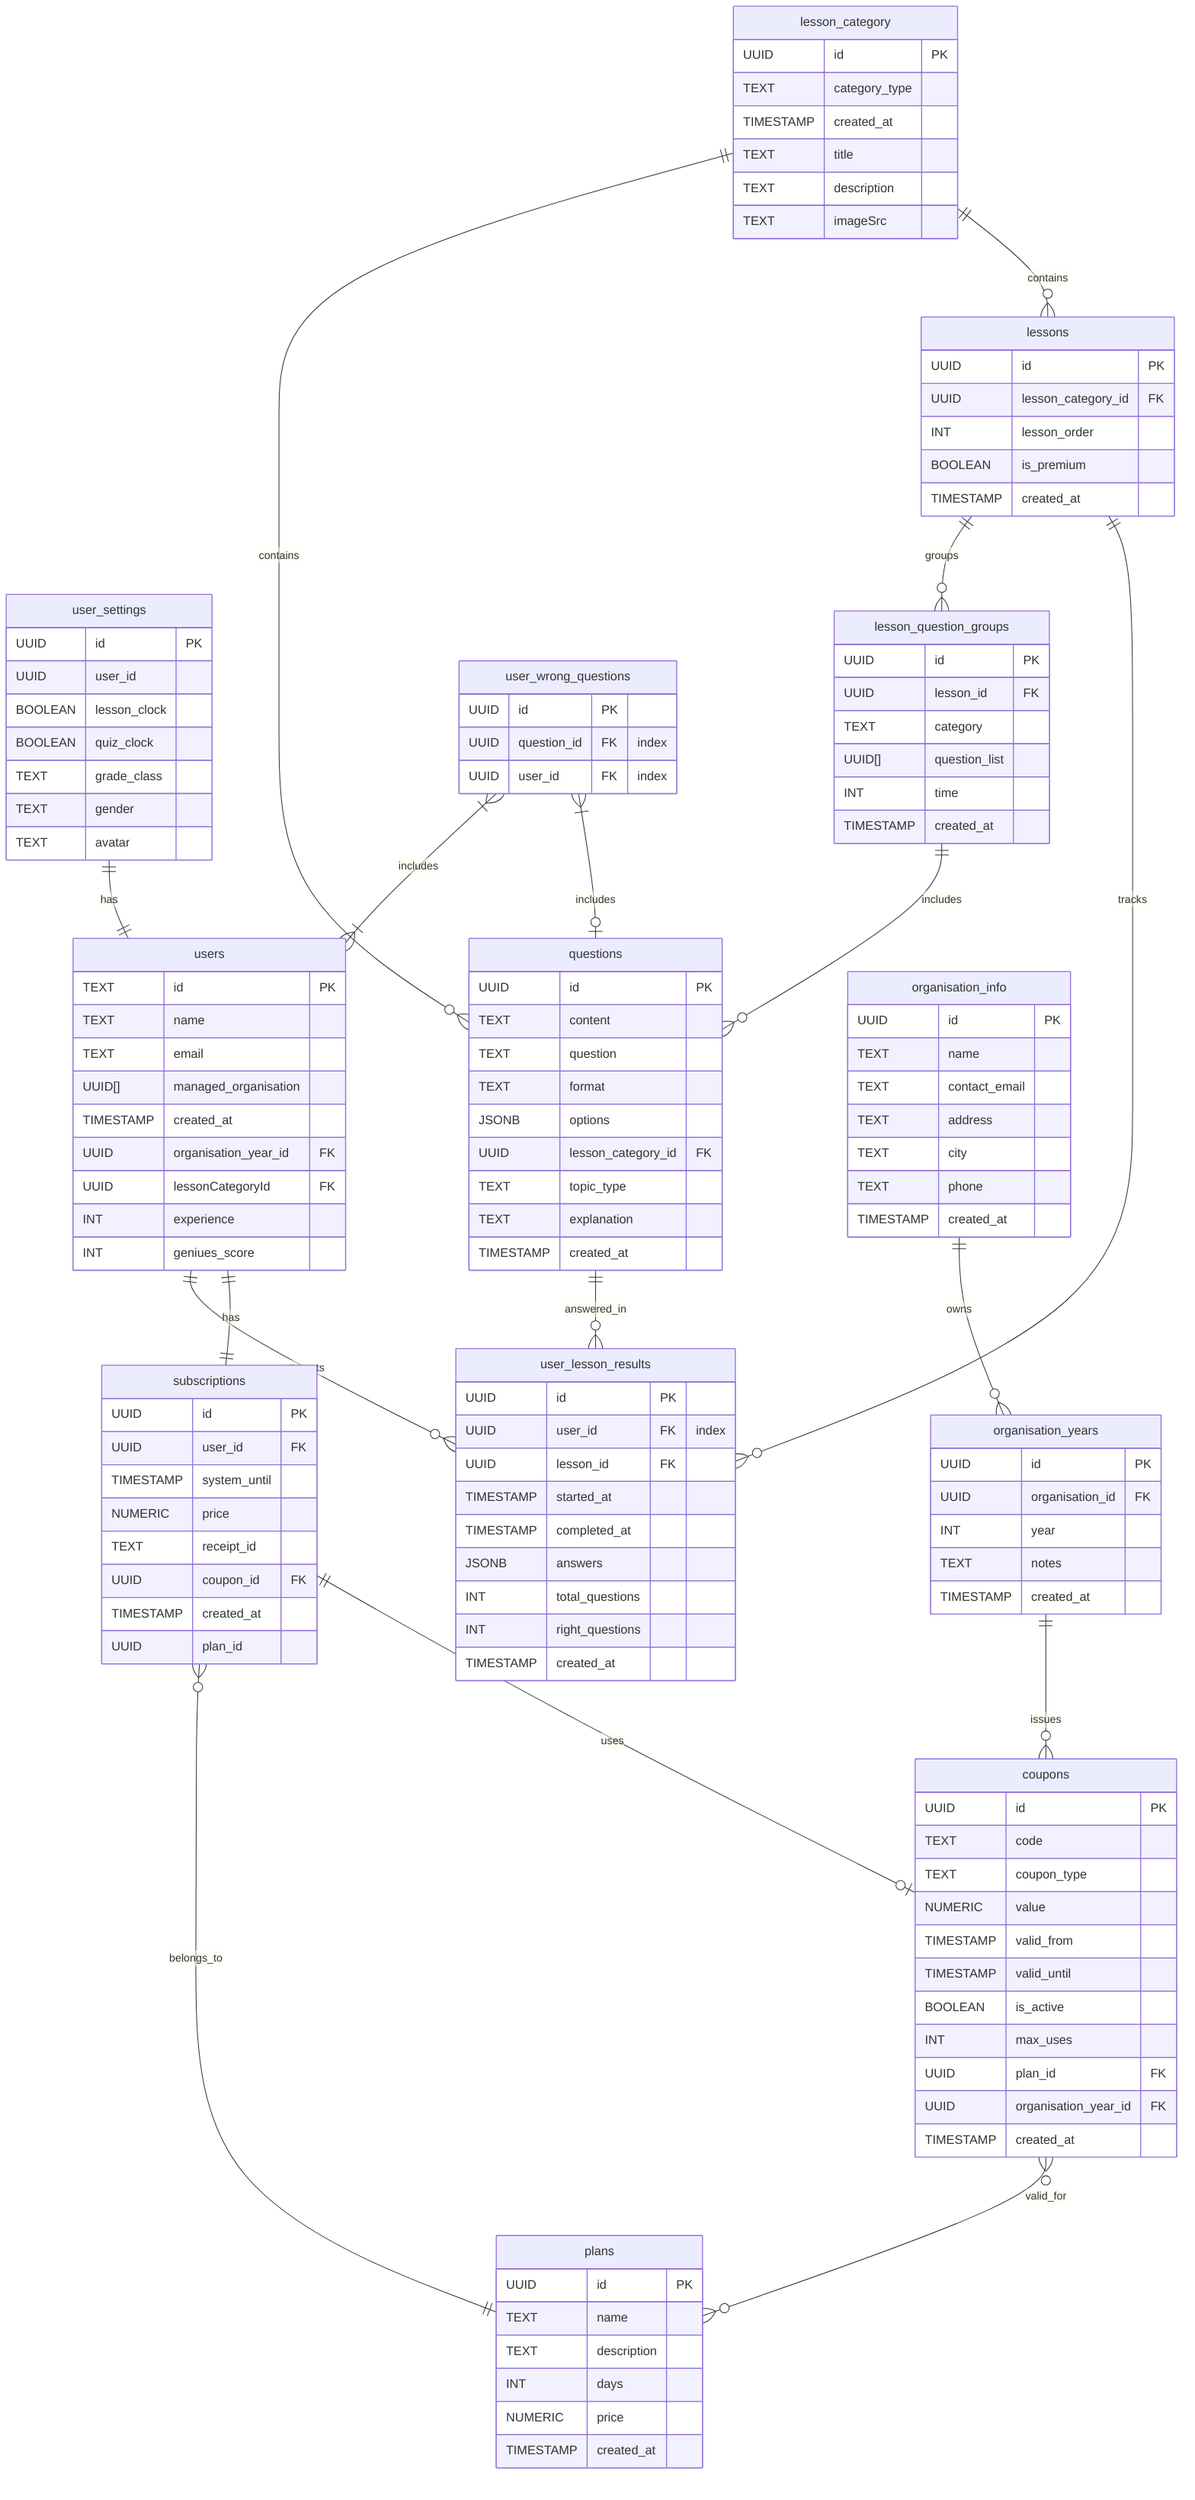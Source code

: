 erDiagram

users ||--|| subscriptions : has
%% users ||--|| user_settings : has
user_settings ||--|| users : has
users ||--o{ user_lesson_results : attempts
subscriptions ||--o| coupons : uses
subscriptions }o--|| plans : belongs_to
coupons }o--o{ plans : valid_for
lesson_category ||--o{ lessons : contains
lesson_category ||--o{ questions : contains
lessons ||--o{ user_lesson_results : tracks
lessons ||--o{ lesson_question_groups : groups
lesson_question_groups ||--o{ questions : includes
questions ||--o{ user_lesson_results : answered_in
organisation_info ||--o{ organisation_years : owns
organisation_years ||--o{ coupons : issues
user_wrong_questions |{--o| questions : includes
user_wrong_questions |{--}| users : includes
users {
  TEXT id PK
  TEXT name
  TEXT email
  UUID[] managed_organisation
  TIMESTAMP created_at
  UUID organisation_year_id FK 
  UUID lessonCategoryId FK
%%   UUID user_settings_id 
  INT experience
  INT geniues_score
}

user_settings {
  UUID id PK
  UUID user_id
  BOOLEAN lesson_clock
  BOOLEAN quiz_clock
  TEXT grade_class
  TEXT gender
  TEXT avatar 
}

subscriptions {
  UUID id PK
  UUID user_id FK
  TIMESTAMP system_until
  NUMERIC price
  TEXT receipt_id
  UUID coupon_id FK
  TIMESTAMP created_at
  UUID plan_id
}

coupons {
  UUID id PK
  TEXT code
  TEXT coupon_type
  NUMERIC value
  TIMESTAMP valid_from
  TIMESTAMP valid_until
  BOOLEAN is_active
  INT max_uses
  UUID plan_id FK
  UUID organisation_year_id FK 
  TIMESTAMP created_at
}

plans {
  UUID id PK
  TEXT name
  TEXT description
  INT days
  NUMERIC price
  TIMESTAMP created_at
}

lesson_category  {
  UUID id PK
  TEXT category_type
  TIMESTAMP created_at
  TEXT title
  TEXT description
  TEXT imageSrc
}

lessons {
  UUID id PK
  UUID lesson_category_id FK
  INT lesson_order
  BOOLEAN is_premium
  TIMESTAMP created_at
}

lesson_question_groups {
  UUID id PK
  UUID lesson_id FK
  TEXT category
  UUID[] question_list
  INT time
  TIMESTAMP created_at
}

questions {
  UUID id PK
  TEXT content
  TEXT question
  TEXT format
  JSONB options
  UUID lesson_category_id FK
  TEXT topic_type
  TEXT explanation
  TIMESTAMP created_at
}

user_lesson_results {
  UUID id PK
  UUID user_id FK "index"
  UUID lesson_id FK
  TIMESTAMP started_at
  TIMESTAMP completed_at
  JSONB answers
  INT total_questions
  INT right_questions
  TIMESTAMP created_at
}

organisation_info {
  UUID id PK
  TEXT name
  TEXT contact_email
  TEXT address
  TEXT city
  TEXT phone
  TIMESTAMP created_at
}

organisation_years {
  UUID id PK
  UUID organisation_id FK
  INT year
  TEXT notes
  TIMESTAMP created_at
}

user_wrong_questions{
  UUID id PK
  UUID question_id FK "index"
  UUID user_id FK "index"

}